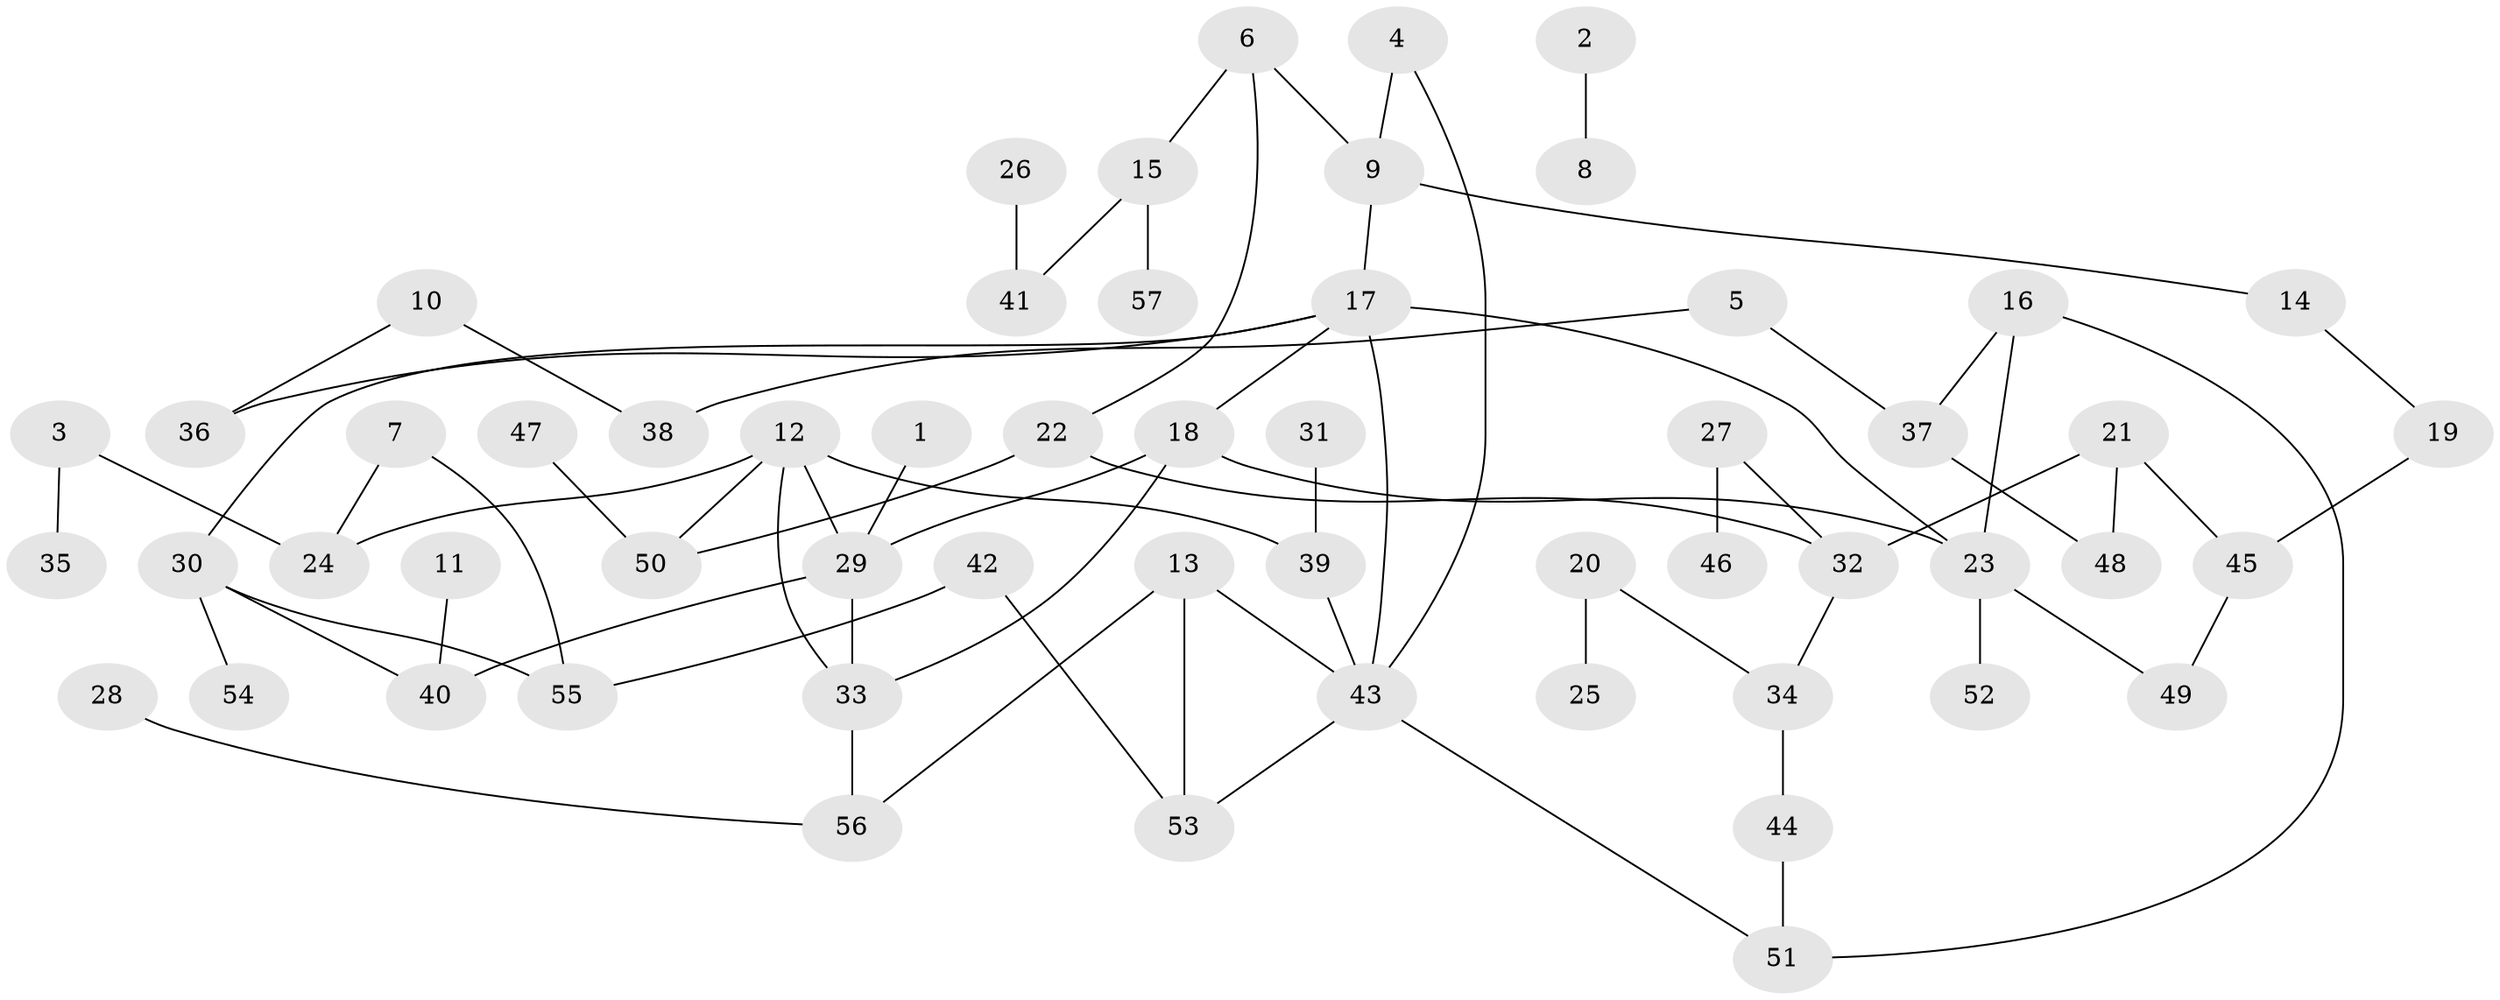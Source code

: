 // coarse degree distribution, {1: 0.23076923076923078, 0: 0.02564102564102564, 3: 0.10256410256410256, 2: 0.358974358974359, 4: 0.10256410256410256, 6: 0.10256410256410256, 5: 0.07692307692307693}
// Generated by graph-tools (version 1.1) at 2025/23/03/03/25 07:23:29]
// undirected, 57 vertices, 72 edges
graph export_dot {
graph [start="1"]
  node [color=gray90,style=filled];
  1;
  2;
  3;
  4;
  5;
  6;
  7;
  8;
  9;
  10;
  11;
  12;
  13;
  14;
  15;
  16;
  17;
  18;
  19;
  20;
  21;
  22;
  23;
  24;
  25;
  26;
  27;
  28;
  29;
  30;
  31;
  32;
  33;
  34;
  35;
  36;
  37;
  38;
  39;
  40;
  41;
  42;
  43;
  44;
  45;
  46;
  47;
  48;
  49;
  50;
  51;
  52;
  53;
  54;
  55;
  56;
  57;
  1 -- 29;
  2 -- 8;
  3 -- 24;
  3 -- 35;
  4 -- 9;
  4 -- 43;
  5 -- 37;
  5 -- 38;
  6 -- 9;
  6 -- 15;
  6 -- 22;
  7 -- 24;
  7 -- 55;
  9 -- 14;
  9 -- 17;
  10 -- 36;
  10 -- 38;
  11 -- 40;
  12 -- 24;
  12 -- 29;
  12 -- 33;
  12 -- 39;
  12 -- 50;
  13 -- 43;
  13 -- 53;
  13 -- 56;
  14 -- 19;
  15 -- 41;
  15 -- 57;
  16 -- 23;
  16 -- 37;
  16 -- 51;
  17 -- 18;
  17 -- 23;
  17 -- 30;
  17 -- 36;
  17 -- 43;
  18 -- 23;
  18 -- 29;
  18 -- 33;
  19 -- 45;
  20 -- 25;
  20 -- 34;
  21 -- 32;
  21 -- 45;
  21 -- 48;
  22 -- 32;
  22 -- 50;
  23 -- 49;
  23 -- 52;
  26 -- 41;
  27 -- 32;
  27 -- 46;
  28 -- 56;
  29 -- 33;
  29 -- 40;
  30 -- 40;
  30 -- 54;
  30 -- 55;
  31 -- 39;
  32 -- 34;
  33 -- 56;
  34 -- 44;
  37 -- 48;
  39 -- 43;
  42 -- 53;
  42 -- 55;
  43 -- 51;
  43 -- 53;
  44 -- 51;
  45 -- 49;
  47 -- 50;
}
